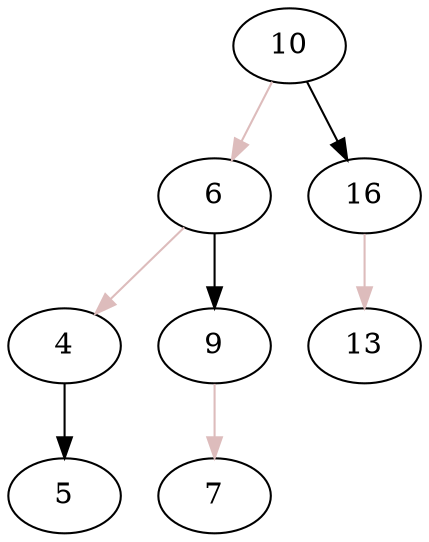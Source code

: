 digraph g{
10->6[color="#DDBCBC"]
6->4[color="#DDBCBC"]
4->5
6->9
9->7[color="#DDBCBC"]
10->16
16->13[color="#DDBCBC"]
}
